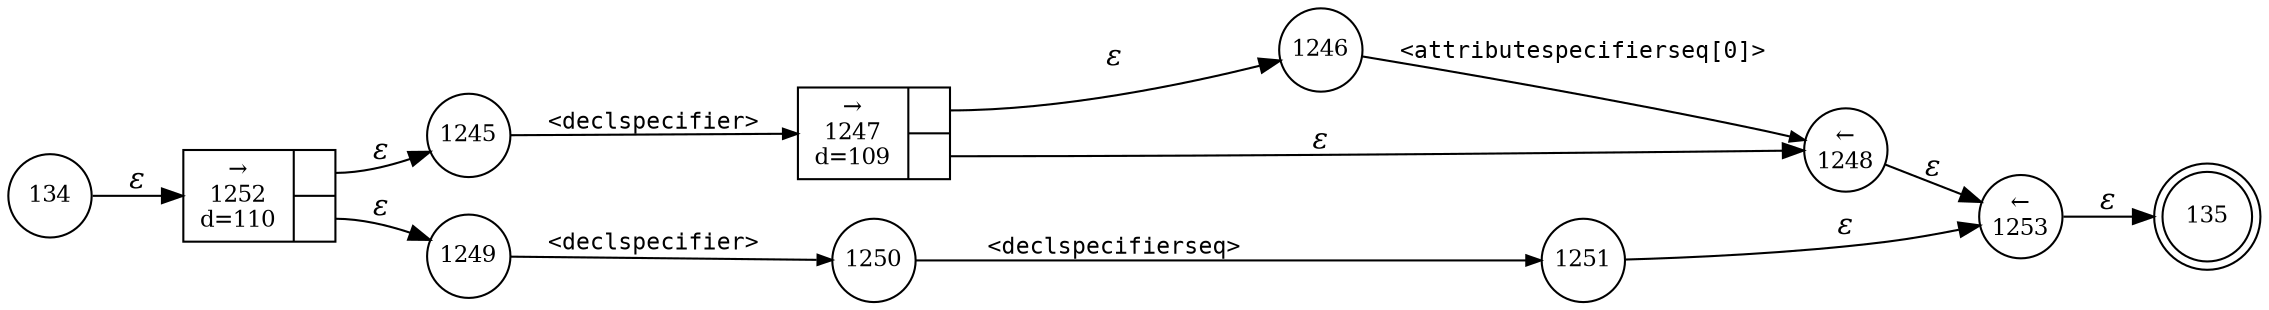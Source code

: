 digraph ATN {
rankdir=LR;
s135[fontsize=11, label="135", shape=doublecircle, fixedsize=true, width=.6];
s1248[fontsize=11,label="&larr;\n1248", shape=circle, fixedsize=true, width=.55, peripheries=1];
s1249[fontsize=11,label="1249", shape=circle, fixedsize=true, width=.55, peripheries=1];
s1250[fontsize=11,label="1250", shape=circle, fixedsize=true, width=.55, peripheries=1];
s1251[fontsize=11,label="1251", shape=circle, fixedsize=true, width=.55, peripheries=1];
s1252[fontsize=11,label="{&rarr;\n1252\nd=110|{<p0>|<p1>}}", shape=record, fixedsize=false, peripheries=1];
s1253[fontsize=11,label="&larr;\n1253", shape=circle, fixedsize=true, width=.55, peripheries=1];
s134[fontsize=11,label="134", shape=circle, fixedsize=true, width=.55, peripheries=1];
s1245[fontsize=11,label="1245", shape=circle, fixedsize=true, width=.55, peripheries=1];
s1246[fontsize=11,label="1246", shape=circle, fixedsize=true, width=.55, peripheries=1];
s1247[fontsize=11,label="{&rarr;\n1247\nd=109|{<p0>|<p1>}}", shape=record, fixedsize=false, peripheries=1];
s134 -> s1252 [fontname="Times-Italic", label="&epsilon;"];
s1252:p0 -> s1245 [fontname="Times-Italic", label="&epsilon;"];
s1252:p1 -> s1249 [fontname="Times-Italic", label="&epsilon;"];
s1245 -> s1247 [fontsize=11, fontname="Courier", arrowsize=.7, label = "<declspecifier>", arrowhead = normal];
s1249 -> s1250 [fontsize=11, fontname="Courier", arrowsize=.7, label = "<declspecifier>", arrowhead = normal];
s1247:p0 -> s1246 [fontname="Times-Italic", label="&epsilon;"];
s1247:p1 -> s1248 [fontname="Times-Italic", label="&epsilon;"];
s1250 -> s1251 [fontsize=11, fontname="Courier", arrowsize=.7, label = "<declspecifierseq>", arrowhead = normal];
s1246 -> s1248 [fontsize=11, fontname="Courier", arrowsize=.7, label = "<attributespecifierseq[0]>", arrowhead = normal];
s1248 -> s1253 [fontname="Times-Italic", label="&epsilon;"];
s1251 -> s1253 [fontname="Times-Italic", label="&epsilon;"];
s1253 -> s135 [fontname="Times-Italic", label="&epsilon;"];
}